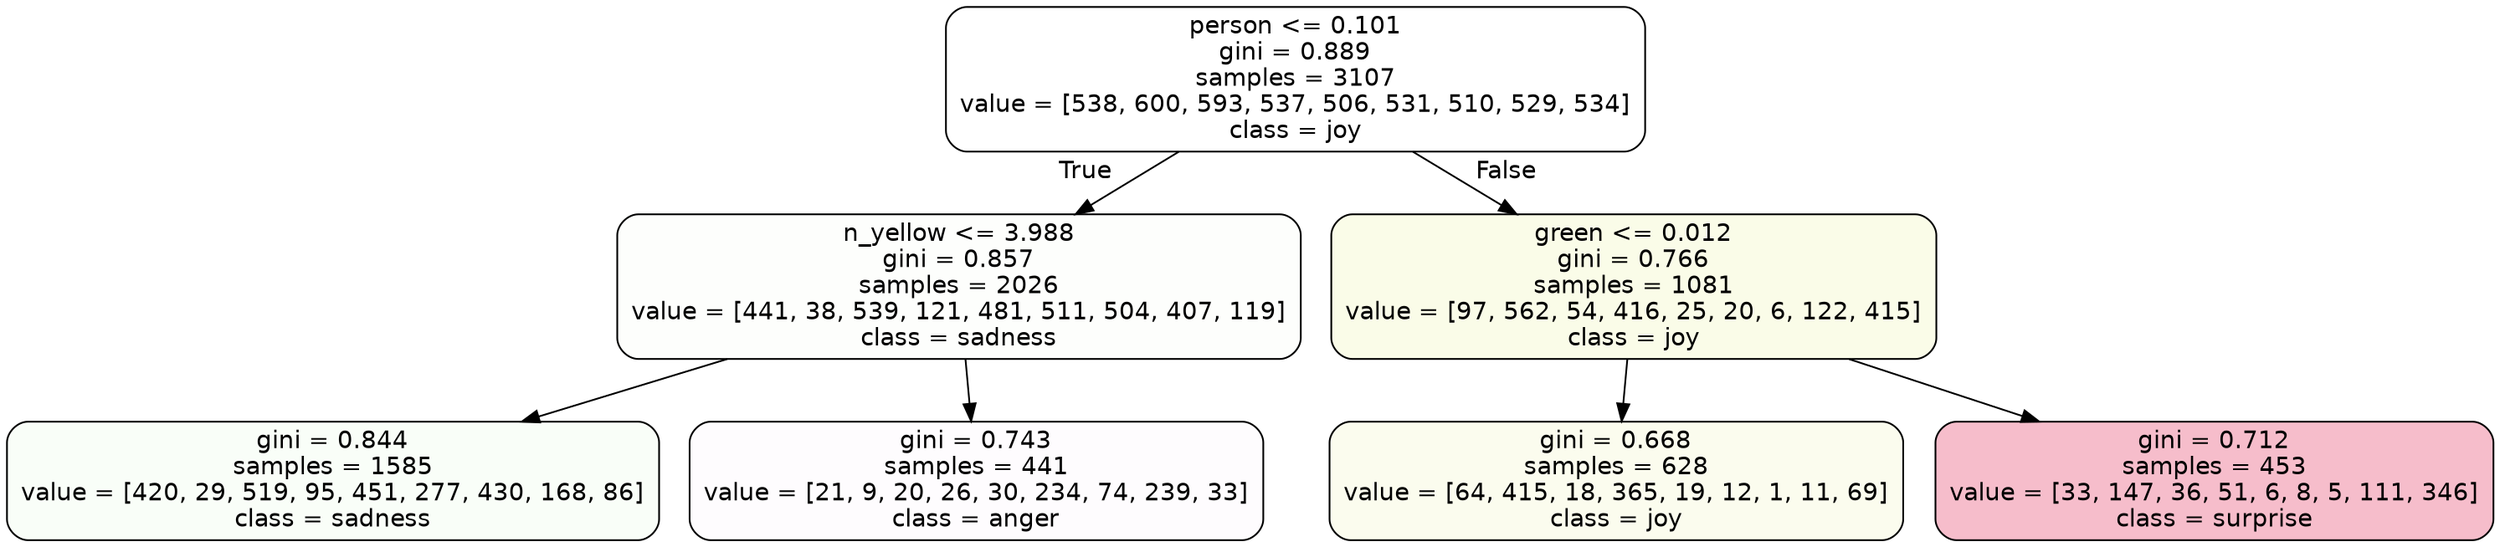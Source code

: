 digraph Tree {
node [shape=box, style="filled, rounded", color="black", fontname=helvetica] ;
edge [fontname=helvetica] ;
0 [label="person <= 0.101\ngini = 0.889\nsamples = 3107\nvalue = [538, 600, 593, 537, 506, 531, 510, 529, 534]\nclass = joy", fillcolor="#d7e53900"] ;
1 [label="n_yellow <= 3.988\ngini = 0.857\nsamples = 2026\nvalue = [441, 38, 539, 121, 481, 511, 504, 407, 119]\nclass = sadness", fillcolor="#64e53903"] ;
0 -> 1 [labeldistance=2.5, labelangle=45, headlabel="True"] ;
2 [label="gini = 0.844\nsamples = 1585\nvalue = [420, 29, 519, 95, 451, 277, 430, 168, 86]\nclass = sadness", fillcolor="#64e53909"] ;
1 -> 2 ;
3 [label="gini = 0.743\nsamples = 441\nvalue = [21, 9, 20, 26, 30, 234, 74, 239, 33]\nclass = anger", fillcolor="#e539d703"] ;
1 -> 3 ;
4 [label="green <= 0.012\ngini = 0.766\nsamples = 1081\nvalue = [97, 562, 54, 416, 25, 20, 6, 122, 415]\nclass = joy", fillcolor="#d7e5391d"] ;
0 -> 4 [labeldistance=2.5, labelangle=-45, headlabel="False"] ;
5 [label="gini = 0.668\nsamples = 628\nvalue = [64, 415, 18, 365, 19, 12, 1, 11, 69]\nclass = joy", fillcolor="#d7e53915"] ;
4 -> 5 ;
6 [label="gini = 0.712\nsamples = 453\nvalue = [33, 147, 36, 51, 6, 8, 5, 111, 346]\nclass = surprise", fillcolor="#e5396455"] ;
4 -> 6 ;
}